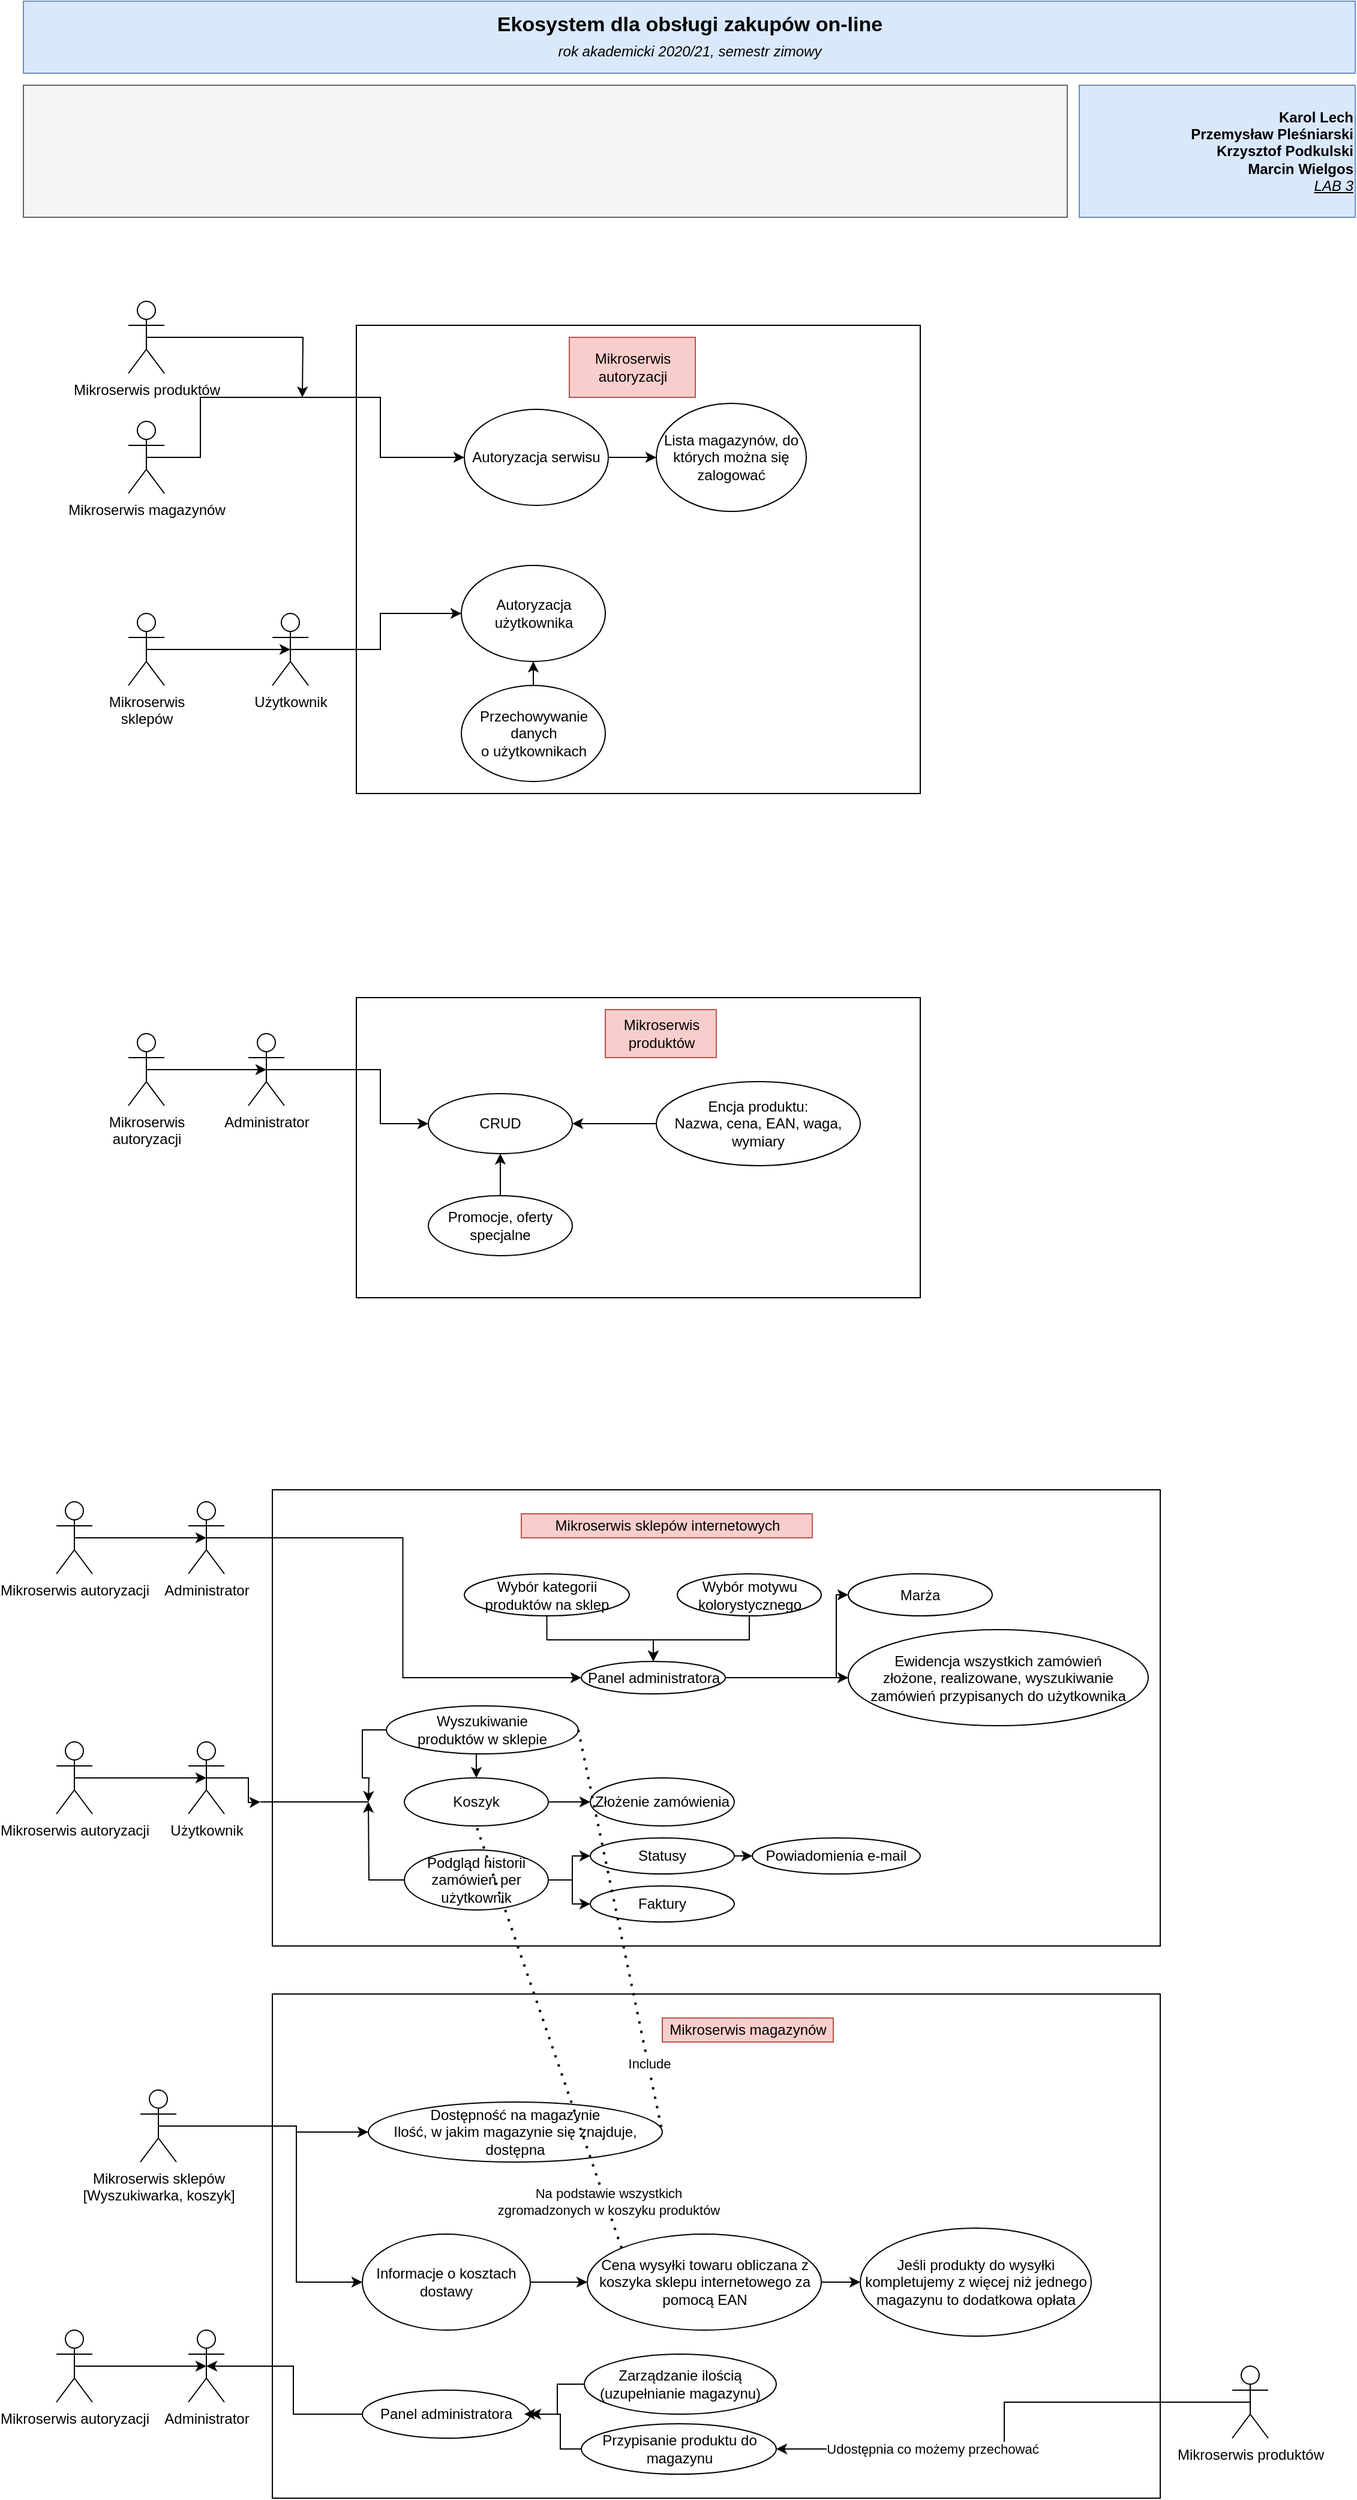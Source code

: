 <mxfile version="13.9.9" type="github">
  <diagram id="5WppHRCJ7_SfIzXFLDq0" name="Page-1">
    <mxGraphModel dx="1038" dy="523" grid="1" gridSize="10" guides="1" tooltips="1" connect="1" arrows="1" fold="1" page="1" pageScale="1" pageWidth="1169" pageHeight="827" math="0" shadow="0">
      <root>
        <mxCell id="0" />
        <mxCell id="1" parent="0" />
        <mxCell id="L20JCUs4-hli7f1_nL3h-62" value="" style="rounded=0;whiteSpace=wrap;html=1;" parent="1" vertex="1">
          <mxGeometry x="240" y="1250" width="740" height="380" as="geometry" />
        </mxCell>
        <mxCell id="L20JCUs4-hli7f1_nL3h-1" value="&lt;div style=&quot;font-size: 17px&quot;&gt;&lt;b&gt;&lt;span lang=&quot;pl&quot; style=&quot;line-height: 115%&quot;&gt;Ekosystem dla obsługi zakupów on-line&lt;/span&gt;&lt;/b&gt;&lt;/div&gt;&lt;div&gt;&lt;i&gt;&lt;font style=&quot;font-size: 12px&quot;&gt;rok akademicki 2020/21, semestr zimowy&lt;/font&gt;&lt;/i&gt;&lt;/div&gt;" style="rounded=0;whiteSpace=wrap;html=1;fillColor=#dae8fc;strokeColor=#6c8ebf;fontFamily=Helvetica;align=center;fontSize=17;" parent="1" vertex="1">
          <mxGeometry x="32.5" y="10" width="1110" height="60" as="geometry" />
        </mxCell>
        <mxCell id="L20JCUs4-hli7f1_nL3h-2" value="&lt;div&gt;&lt;font&gt;&lt;b&gt;Karol Lech&lt;/b&gt;&lt;/font&gt;&lt;/div&gt;&lt;div&gt;&lt;font&gt;&lt;b&gt;Przemysław Pleśniarski&lt;/b&gt;&lt;/font&gt;&lt;/div&gt;&lt;div&gt;&lt;font&gt;&lt;b&gt;Krzysztof Podkulski&lt;/b&gt;&lt;/font&gt;&lt;/div&gt;&lt;div&gt;&lt;b&gt;Marcin Wielgos&lt;/b&gt;&lt;/div&gt;&lt;div&gt;&lt;u&gt;&lt;i&gt;LAB 3&lt;/i&gt;&lt;/u&gt;&lt;/div&gt;" style="rounded=0;whiteSpace=wrap;html=1;fillColor=#dae8fc;strokeColor=#6c8ebf;align=right;fontFamily=Helvetica;labelBackgroundColor=none;labelBorderColor=none;strokeWidth=1;glass=0;shadow=0;sketch=0;" parent="1" vertex="1">
          <mxGeometry x="912.5" y="80" width="230" height="110" as="geometry" />
        </mxCell>
        <mxCell id="L20JCUs4-hli7f1_nL3h-3" value="" style="rounded=0;whiteSpace=wrap;html=1;align=left;fontFamily=Helvetica;labelBackgroundColor=none;labelBorderColor=none;strokeWidth=1;glass=0;shadow=0;sketch=0;fillColor=#f5f5f5;strokeColor=#666666;fontColor=#333333;" parent="1" vertex="1">
          <mxGeometry x="32.5" y="80" width="870" height="110" as="geometry" />
        </mxCell>
        <mxCell id="L20JCUs4-hli7f1_nL3h-4" value="" style="rounded=0;whiteSpace=wrap;html=1;" parent="1" vertex="1">
          <mxGeometry x="310" y="280" width="470" height="390" as="geometry" />
        </mxCell>
        <mxCell id="L20JCUs4-hli7f1_nL3h-28" style="edgeStyle=orthogonalEdgeStyle;rounded=0;orthogonalLoop=1;jettySize=auto;html=1;exitX=0.5;exitY=0.5;exitDx=0;exitDy=0;exitPerimeter=0;entryX=0;entryY=0.5;entryDx=0;entryDy=0;" parent="1" source="L20JCUs4-hli7f1_nL3h-10" target="dglWdo54yami3UqNpxAt-2" edge="1">
          <mxGeometry relative="1" as="geometry">
            <Array as="points">
              <mxPoint x="330" y="550" />
              <mxPoint x="330" y="520" />
            </Array>
          </mxGeometry>
        </mxCell>
        <mxCell id="L20JCUs4-hli7f1_nL3h-10" value="Użytkownik" style="shape=umlActor;verticalLabelPosition=bottom;verticalAlign=top;html=1;outlineConnect=0;" parent="1" vertex="1">
          <mxGeometry x="240" y="520" width="30" height="60" as="geometry" />
        </mxCell>
        <mxCell id="L20JCUs4-hli7f1_nL3h-29" style="edgeStyle=orthogonalEdgeStyle;rounded=0;orthogonalLoop=1;jettySize=auto;html=1;entryX=0;entryY=0.5;entryDx=0;entryDy=0;exitX=0.5;exitY=0.5;exitDx=0;exitDy=0;exitPerimeter=0;" parent="1" source="L20JCUs4-hli7f1_nL3h-21" edge="1" target="L20JCUs4-hli7f1_nL3h-17">
          <mxGeometry relative="1" as="geometry">
            <mxPoint x="390" y="460" as="targetPoint" />
            <Array as="points">
              <mxPoint x="180" y="390" />
              <mxPoint x="180" y="340" />
              <mxPoint x="330" y="340" />
              <mxPoint x="330" y="390" />
              <mxPoint x="400" y="390" />
            </Array>
            <mxPoint x="160" y="400" as="sourcePoint" />
          </mxGeometry>
        </mxCell>
        <mxCell id="L20JCUs4-hli7f1_nL3h-13" value="Mikroserwis autoryzacji" style="text;html=1;strokeColor=#b85450;fillColor=#f8cecc;align=center;verticalAlign=middle;whiteSpace=wrap;rounded=0;" parent="1" vertex="1">
          <mxGeometry x="487.5" y="290" width="105" height="50" as="geometry" />
        </mxCell>
        <mxCell id="L20JCUs4-hli7f1_nL3h-27" style="edgeStyle=orthogonalEdgeStyle;rounded=0;orthogonalLoop=1;jettySize=auto;html=1;exitX=0.5;exitY=0.5;exitDx=0;exitDy=0;exitPerimeter=0;entryX=0.5;entryY=0.5;entryDx=0;entryDy=0;entryPerimeter=0;" parent="1" source="L20JCUs4-hli7f1_nL3h-15" target="L20JCUs4-hli7f1_nL3h-10" edge="1">
          <mxGeometry relative="1" as="geometry" />
        </mxCell>
        <mxCell id="L20JCUs4-hli7f1_nL3h-15" value="Mikroserwis&lt;br&gt;sklepów" style="shape=umlActor;verticalLabelPosition=bottom;verticalAlign=top;html=1;outlineConnect=0;" parent="1" vertex="1">
          <mxGeometry x="120" y="520" width="30" height="60" as="geometry" />
        </mxCell>
        <mxCell id="L20JCUs4-hli7f1_nL3h-30" style="edgeStyle=orthogonalEdgeStyle;rounded=0;orthogonalLoop=1;jettySize=auto;html=1;exitX=1;exitY=0.5;exitDx=0;exitDy=0;entryX=0;entryY=0.5;entryDx=0;entryDy=0;" parent="1" source="L20JCUs4-hli7f1_nL3h-17" target="L20JCUs4-hli7f1_nL3h-18" edge="1">
          <mxGeometry relative="1" as="geometry" />
        </mxCell>
        <mxCell id="L20JCUs4-hli7f1_nL3h-17" value="Autoryzacja serwisu" style="ellipse;whiteSpace=wrap;html=1;" parent="1" vertex="1">
          <mxGeometry x="400" y="350" width="120" height="80" as="geometry" />
        </mxCell>
        <mxCell id="L20JCUs4-hli7f1_nL3h-18" value="Lista magazynów, do których można się zalogować" style="ellipse;whiteSpace=wrap;html=1;" parent="1" vertex="1">
          <mxGeometry x="560" y="345" width="125" height="90" as="geometry" />
        </mxCell>
        <mxCell id="L20JCUs4-hli7f1_nL3h-24" style="edgeStyle=orthogonalEdgeStyle;rounded=0;orthogonalLoop=1;jettySize=auto;html=1;exitX=0.5;exitY=0.5;exitDx=0;exitDy=0;exitPerimeter=0;entryX=0.5;entryY=0.5;entryDx=0;entryDy=0;entryPerimeter=0;" parent="1" source="L20JCUs4-hli7f1_nL3h-20" edge="1">
          <mxGeometry relative="1" as="geometry">
            <mxPoint x="265" y="340" as="targetPoint" />
          </mxGeometry>
        </mxCell>
        <mxCell id="L20JCUs4-hli7f1_nL3h-20" value="Mikroserwis produktów" style="shape=umlActor;verticalLabelPosition=bottom;verticalAlign=top;html=1;outlineConnect=0;" parent="1" vertex="1">
          <mxGeometry x="120" y="260" width="30" height="60" as="geometry" />
        </mxCell>
        <mxCell id="L20JCUs4-hli7f1_nL3h-21" value="Mikroserwis magazynów" style="shape=umlActor;verticalLabelPosition=bottom;verticalAlign=top;html=1;outlineConnect=0;" parent="1" vertex="1">
          <mxGeometry x="120" y="360" width="30" height="60" as="geometry" />
        </mxCell>
        <mxCell id="L20JCUs4-hli7f1_nL3h-32" value="Przechowywanie&lt;br&gt;danych&lt;br&gt;o użytkownikach" style="ellipse;whiteSpace=wrap;html=1;" parent="1" vertex="1">
          <mxGeometry x="397.5" y="580" width="120" height="80" as="geometry" />
        </mxCell>
        <mxCell id="L20JCUs4-hli7f1_nL3h-34" value="" style="rounded=0;whiteSpace=wrap;html=1;" parent="1" vertex="1">
          <mxGeometry x="310" y="840" width="470" height="250" as="geometry" />
        </mxCell>
        <mxCell id="L20JCUs4-hli7f1_nL3h-35" value="Mikroserwis produktów" style="text;html=1;strokeColor=#b85450;fillColor=#f8cecc;align=center;verticalAlign=middle;whiteSpace=wrap;rounded=0;" parent="1" vertex="1">
          <mxGeometry x="517.5" y="850" width="92.5" height="40" as="geometry" />
        </mxCell>
        <mxCell id="L20JCUs4-hli7f1_nL3h-46" style="edgeStyle=orthogonalEdgeStyle;rounded=0;orthogonalLoop=1;jettySize=auto;html=1;exitX=0.5;exitY=0.5;exitDx=0;exitDy=0;exitPerimeter=0;entryX=0;entryY=0.5;entryDx=0;entryDy=0;" parent="1" source="L20JCUs4-hli7f1_nL3h-36" target="L20JCUs4-hli7f1_nL3h-40" edge="1">
          <mxGeometry relative="1" as="geometry">
            <Array as="points">
              <mxPoint x="330" y="900" />
              <mxPoint x="330" y="945" />
            </Array>
          </mxGeometry>
        </mxCell>
        <mxCell id="L20JCUs4-hli7f1_nL3h-36" value="Administrator" style="shape=umlActor;verticalLabelPosition=bottom;verticalAlign=top;html=1;outlineConnect=0;" parent="1" vertex="1">
          <mxGeometry x="220" y="870" width="30" height="60" as="geometry" />
        </mxCell>
        <mxCell id="L20JCUs4-hli7f1_nL3h-39" style="edgeStyle=orthogonalEdgeStyle;rounded=0;orthogonalLoop=1;jettySize=auto;html=1;exitX=0.5;exitY=0.5;exitDx=0;exitDy=0;exitPerimeter=0;entryX=0.5;entryY=0.5;entryDx=0;entryDy=0;entryPerimeter=0;" parent="1" source="L20JCUs4-hli7f1_nL3h-37" target="L20JCUs4-hli7f1_nL3h-36" edge="1">
          <mxGeometry relative="1" as="geometry" />
        </mxCell>
        <mxCell id="L20JCUs4-hli7f1_nL3h-37" value="Mikroserwis&lt;br&gt;autoryzacji" style="shape=umlActor;verticalLabelPosition=bottom;verticalAlign=top;html=1;outlineConnect=0;" parent="1" vertex="1">
          <mxGeometry x="120" y="870" width="30" height="60" as="geometry" />
        </mxCell>
        <mxCell id="L20JCUs4-hli7f1_nL3h-40" value="CRUD" style="ellipse;whiteSpace=wrap;html=1;" parent="1" vertex="1">
          <mxGeometry x="370" y="920" width="120" height="50" as="geometry" />
        </mxCell>
        <mxCell id="L20JCUs4-hli7f1_nL3h-43" style="edgeStyle=orthogonalEdgeStyle;rounded=0;orthogonalLoop=1;jettySize=auto;html=1;exitX=0;exitY=0.5;exitDx=0;exitDy=0;entryX=1;entryY=0.5;entryDx=0;entryDy=0;" parent="1" source="L20JCUs4-hli7f1_nL3h-41" target="L20JCUs4-hli7f1_nL3h-40" edge="1">
          <mxGeometry relative="1" as="geometry" />
        </mxCell>
        <mxCell id="L20JCUs4-hli7f1_nL3h-41" value="Encja produktu:&lt;br&gt;Nazwa, cena, EAN, waga, wymiary" style="ellipse;whiteSpace=wrap;html=1;" parent="1" vertex="1">
          <mxGeometry x="560" y="910" width="170" height="70" as="geometry" />
        </mxCell>
        <mxCell id="L20JCUs4-hli7f1_nL3h-45" style="edgeStyle=orthogonalEdgeStyle;rounded=0;orthogonalLoop=1;jettySize=auto;html=1;exitX=0.5;exitY=0;exitDx=0;exitDy=0;entryX=0.5;entryY=1;entryDx=0;entryDy=0;" parent="1" source="L20JCUs4-hli7f1_nL3h-44" target="L20JCUs4-hli7f1_nL3h-40" edge="1">
          <mxGeometry relative="1" as="geometry" />
        </mxCell>
        <mxCell id="L20JCUs4-hli7f1_nL3h-44" value="Promocje, oferty specjalne" style="ellipse;whiteSpace=wrap;html=1;" parent="1" vertex="1">
          <mxGeometry x="370" y="1005" width="120" height="50" as="geometry" />
        </mxCell>
        <mxCell id="L20JCUs4-hli7f1_nL3h-49" value="" style="rounded=0;whiteSpace=wrap;html=1;" parent="1" vertex="1">
          <mxGeometry x="240" y="1670" width="740" height="420" as="geometry" />
        </mxCell>
        <mxCell id="L20JCUs4-hli7f1_nL3h-50" value="Mikroserwis magazynów" style="text;html=1;strokeColor=#b85450;fillColor=#f8cecc;align=center;verticalAlign=middle;whiteSpace=wrap;rounded=0;" parent="1" vertex="1">
          <mxGeometry x="565" y="1690" width="142.5" height="20" as="geometry" />
        </mxCell>
        <mxCell id="L20JCUs4-hli7f1_nL3h-51" value="Administrator" style="shape=umlActor;verticalLabelPosition=bottom;verticalAlign=top;html=1;outlineConnect=0;" parent="1" vertex="1">
          <mxGeometry x="170" y="1950" width="30" height="60" as="geometry" />
        </mxCell>
        <mxCell id="L20JCUs4-hli7f1_nL3h-60" style="edgeStyle=orthogonalEdgeStyle;rounded=0;orthogonalLoop=1;jettySize=auto;html=1;exitX=0.5;exitY=0.5;exitDx=0;exitDy=0;exitPerimeter=0;entryX=0.5;entryY=0.5;entryDx=0;entryDy=0;entryPerimeter=0;" parent="1" source="L20JCUs4-hli7f1_nL3h-54" target="L20JCUs4-hli7f1_nL3h-51" edge="1">
          <mxGeometry relative="1" as="geometry" />
        </mxCell>
        <mxCell id="L20JCUs4-hli7f1_nL3h-54" value="Mikroserwis autoryzacji" style="shape=umlActor;verticalLabelPosition=bottom;verticalAlign=top;html=1;outlineConnect=0;" parent="1" vertex="1">
          <mxGeometry x="60" y="1950" width="30" height="60" as="geometry" />
        </mxCell>
        <mxCell id="L20JCUs4-hli7f1_nL3h-93" style="edgeStyle=orthogonalEdgeStyle;rounded=0;orthogonalLoop=1;jettySize=auto;html=1;exitX=1;exitY=0.5;exitDx=0;exitDy=0;entryX=0;entryY=0.5;entryDx=0;entryDy=0;" parent="1" source="L20JCUs4-hli7f1_nL3h-55" target="L20JCUs4-hli7f1_nL3h-92" edge="1">
          <mxGeometry relative="1" as="geometry" />
        </mxCell>
        <mxCell id="L20JCUs4-hli7f1_nL3h-100" style="edgeStyle=orthogonalEdgeStyle;rounded=0;orthogonalLoop=1;jettySize=auto;html=1;exitX=1;exitY=0.5;exitDx=0;exitDy=0;entryX=0;entryY=0.5;entryDx=0;entryDy=0;" parent="1" source="L20JCUs4-hli7f1_nL3h-55" target="L20JCUs4-hli7f1_nL3h-98" edge="1">
          <mxGeometry relative="1" as="geometry">
            <Array as="points">
              <mxPoint x="710" y="1407" />
              <mxPoint x="710" y="1338" />
            </Array>
          </mxGeometry>
        </mxCell>
        <mxCell id="L20JCUs4-hli7f1_nL3h-55" value="Panel administratora" style="ellipse;whiteSpace=wrap;html=1;" parent="1" vertex="1">
          <mxGeometry x="497.5" y="1393" width="120" height="27" as="geometry" />
        </mxCell>
        <mxCell id="L20JCUs4-hli7f1_nL3h-59" style="edgeStyle=orthogonalEdgeStyle;rounded=0;orthogonalLoop=1;jettySize=auto;html=1;exitX=0.5;exitY=1;exitDx=0;exitDy=0;entryX=0.5;entryY=0;entryDx=0;entryDy=0;" parent="1" source="L20JCUs4-hli7f1_nL3h-56" target="L20JCUs4-hli7f1_nL3h-55" edge="1">
          <mxGeometry relative="1" as="geometry" />
        </mxCell>
        <mxCell id="L20JCUs4-hli7f1_nL3h-56" value="Wybór kategorii produktów na sklep" style="ellipse;whiteSpace=wrap;html=1;" parent="1" vertex="1">
          <mxGeometry x="400" y="1320" width="137.5" height="35" as="geometry" />
        </mxCell>
        <mxCell id="L20JCUs4-hli7f1_nL3h-58" style="edgeStyle=orthogonalEdgeStyle;rounded=0;orthogonalLoop=1;jettySize=auto;html=1;exitX=0.5;exitY=1;exitDx=0;exitDy=0;entryX=0.5;entryY=0;entryDx=0;entryDy=0;" parent="1" source="L20JCUs4-hli7f1_nL3h-57" target="L20JCUs4-hli7f1_nL3h-55" edge="1">
          <mxGeometry relative="1" as="geometry" />
        </mxCell>
        <mxCell id="L20JCUs4-hli7f1_nL3h-57" value="Wybór motywu&lt;br&gt;kolorystycznego" style="ellipse;whiteSpace=wrap;html=1;" parent="1" vertex="1">
          <mxGeometry x="577.5" y="1320" width="120" height="35" as="geometry" />
        </mxCell>
        <mxCell id="L20JCUs4-hli7f1_nL3h-63" value="Mikroserwis sklepów internetowych" style="text;html=1;strokeColor=#b85450;fillColor=#f8cecc;align=center;verticalAlign=middle;whiteSpace=wrap;rounded=0;" parent="1" vertex="1">
          <mxGeometry x="447.5" y="1270" width="242.5" height="20" as="geometry" />
        </mxCell>
        <mxCell id="L20JCUs4-hli7f1_nL3h-84" style="edgeStyle=orthogonalEdgeStyle;rounded=0;orthogonalLoop=1;jettySize=auto;html=1;exitX=0.5;exitY=0.5;exitDx=0;exitDy=0;exitPerimeter=0;entryX=0;entryY=0.5;entryDx=0;entryDy=0;" parent="1" source="L20JCUs4-hli7f1_nL3h-64" target="L20JCUs4-hli7f1_nL3h-55" edge="1">
          <mxGeometry relative="1" as="geometry" />
        </mxCell>
        <mxCell id="L20JCUs4-hli7f1_nL3h-64" value="Administrator" style="shape=umlActor;verticalLabelPosition=bottom;verticalAlign=top;html=1;outlineConnect=0;" parent="1" vertex="1">
          <mxGeometry x="170" y="1260" width="30" height="60" as="geometry" />
        </mxCell>
        <mxCell id="L20JCUs4-hli7f1_nL3h-69" style="edgeStyle=orthogonalEdgeStyle;rounded=0;orthogonalLoop=1;jettySize=auto;html=1;exitX=0.5;exitY=0.5;exitDx=0;exitDy=0;exitPerimeter=0;entryX=0.5;entryY=0.5;entryDx=0;entryDy=0;entryPerimeter=0;" parent="1" source="L20JCUs4-hli7f1_nL3h-65" target="L20JCUs4-hli7f1_nL3h-64" edge="1">
          <mxGeometry relative="1" as="geometry" />
        </mxCell>
        <mxCell id="L20JCUs4-hli7f1_nL3h-65" value="Mikroserwis autoryzacji" style="shape=umlActor;verticalLabelPosition=bottom;verticalAlign=top;html=1;outlineConnect=0;" parent="1" vertex="1">
          <mxGeometry x="60" y="1260" width="30" height="60" as="geometry" />
        </mxCell>
        <mxCell id="L20JCUs4-hli7f1_nL3h-87" style="edgeStyle=orthogonalEdgeStyle;rounded=0;orthogonalLoop=1;jettySize=auto;html=1;exitX=0.5;exitY=0.5;exitDx=0;exitDy=0;exitPerimeter=0;" parent="1" source="L20JCUs4-hli7f1_nL3h-66" edge="1">
          <mxGeometry relative="1" as="geometry">
            <mxPoint x="230" y="1510" as="targetPoint" />
          </mxGeometry>
        </mxCell>
        <mxCell id="L20JCUs4-hli7f1_nL3h-66" value="Użytkownik" style="shape=umlActor;verticalLabelPosition=bottom;verticalAlign=top;html=1;outlineConnect=0;" parent="1" vertex="1">
          <mxGeometry x="170" y="1460" width="30" height="60" as="geometry" />
        </mxCell>
        <mxCell id="L20JCUs4-hli7f1_nL3h-68" style="edgeStyle=orthogonalEdgeStyle;rounded=0;orthogonalLoop=1;jettySize=auto;html=1;exitX=0.5;exitY=0.5;exitDx=0;exitDy=0;exitPerimeter=0;entryX=0.5;entryY=0.5;entryDx=0;entryDy=0;entryPerimeter=0;" parent="1" source="L20JCUs4-hli7f1_nL3h-67" target="L20JCUs4-hli7f1_nL3h-66" edge="1">
          <mxGeometry relative="1" as="geometry" />
        </mxCell>
        <mxCell id="L20JCUs4-hli7f1_nL3h-67" value="Mikroserwis autoryzacji" style="shape=umlActor;verticalLabelPosition=bottom;verticalAlign=top;html=1;outlineConnect=0;" parent="1" vertex="1">
          <mxGeometry x="60" y="1460" width="30" height="60" as="geometry" />
        </mxCell>
        <mxCell id="L20JCUs4-hli7f1_nL3h-71" value="Złożenie zamówienia" style="ellipse;whiteSpace=wrap;html=1;" parent="1" vertex="1">
          <mxGeometry x="505" y="1490" width="120" height="40" as="geometry" />
        </mxCell>
        <mxCell id="L20JCUs4-hli7f1_nL3h-80" style="edgeStyle=orthogonalEdgeStyle;rounded=0;orthogonalLoop=1;jettySize=auto;html=1;exitX=1;exitY=0.5;exitDx=0;exitDy=0;entryX=0;entryY=0.5;entryDx=0;entryDy=0;" parent="1" source="L20JCUs4-hli7f1_nL3h-73" target="L20JCUs4-hli7f1_nL3h-78" edge="1">
          <mxGeometry relative="1" as="geometry" />
        </mxCell>
        <mxCell id="L20JCUs4-hli7f1_nL3h-81" style="edgeStyle=orthogonalEdgeStyle;rounded=0;orthogonalLoop=1;jettySize=auto;html=1;exitX=1;exitY=0.5;exitDx=0;exitDy=0;entryX=0;entryY=0.5;entryDx=0;entryDy=0;" parent="1" source="L20JCUs4-hli7f1_nL3h-73" target="L20JCUs4-hli7f1_nL3h-79" edge="1">
          <mxGeometry relative="1" as="geometry" />
        </mxCell>
        <mxCell id="L20JCUs4-hli7f1_nL3h-90" style="edgeStyle=orthogonalEdgeStyle;rounded=0;orthogonalLoop=1;jettySize=auto;html=1;exitX=0;exitY=0.5;exitDx=0;exitDy=0;" parent="1" source="L20JCUs4-hli7f1_nL3h-73" edge="1">
          <mxGeometry relative="1" as="geometry">
            <mxPoint x="320" y="1510" as="targetPoint" />
          </mxGeometry>
        </mxCell>
        <mxCell id="L20JCUs4-hli7f1_nL3h-73" value="Podgląd historii zamówień per użytkownik" style="ellipse;whiteSpace=wrap;html=1;" parent="1" vertex="1">
          <mxGeometry x="350" y="1550" width="120" height="50" as="geometry" />
        </mxCell>
        <mxCell id="L20JCUs4-hli7f1_nL3h-88" style="edgeStyle=orthogonalEdgeStyle;rounded=0;orthogonalLoop=1;jettySize=auto;html=1;exitX=0;exitY=0.5;exitDx=0;exitDy=0;" parent="1" source="L20JCUs4-hli7f1_nL3h-75" edge="1">
          <mxGeometry relative="1" as="geometry">
            <mxPoint x="320" y="1510" as="targetPoint" />
          </mxGeometry>
        </mxCell>
        <mxCell id="L20JCUs4-hli7f1_nL3h-111" style="edgeStyle=orthogonalEdgeStyle;rounded=0;orthogonalLoop=1;jettySize=auto;html=1;exitX=0.5;exitY=1;exitDx=0;exitDy=0;entryX=0.5;entryY=0;entryDx=0;entryDy=0;" parent="1" source="L20JCUs4-hli7f1_nL3h-75" target="L20JCUs4-hli7f1_nL3h-76" edge="1">
          <mxGeometry relative="1" as="geometry" />
        </mxCell>
        <mxCell id="L20JCUs4-hli7f1_nL3h-75" value="Wyszukiwanie&lt;br&gt;produktów w sklepie" style="ellipse;whiteSpace=wrap;html=1;" parent="1" vertex="1">
          <mxGeometry x="335" y="1430" width="160" height="40" as="geometry" />
        </mxCell>
        <mxCell id="L20JCUs4-hli7f1_nL3h-77" style="edgeStyle=orthogonalEdgeStyle;rounded=0;orthogonalLoop=1;jettySize=auto;html=1;exitX=1;exitY=0.5;exitDx=0;exitDy=0;entryX=0;entryY=0.5;entryDx=0;entryDy=0;" parent="1" source="L20JCUs4-hli7f1_nL3h-76" target="L20JCUs4-hli7f1_nL3h-71" edge="1">
          <mxGeometry relative="1" as="geometry" />
        </mxCell>
        <mxCell id="L20JCUs4-hli7f1_nL3h-76" value="Koszyk" style="ellipse;whiteSpace=wrap;html=1;" parent="1" vertex="1">
          <mxGeometry x="350" y="1490" width="120" height="40" as="geometry" />
        </mxCell>
        <mxCell id="L20JCUs4-hli7f1_nL3h-83" style="edgeStyle=orthogonalEdgeStyle;rounded=0;orthogonalLoop=1;jettySize=auto;html=1;exitX=1;exitY=0.5;exitDx=0;exitDy=0;entryX=0;entryY=0.5;entryDx=0;entryDy=0;" parent="1" source="L20JCUs4-hli7f1_nL3h-78" target="L20JCUs4-hli7f1_nL3h-82" edge="1">
          <mxGeometry relative="1" as="geometry" />
        </mxCell>
        <mxCell id="L20JCUs4-hli7f1_nL3h-78" value="Statusy" style="ellipse;whiteSpace=wrap;html=1;" parent="1" vertex="1">
          <mxGeometry x="505" y="1540" width="120" height="30" as="geometry" />
        </mxCell>
        <mxCell id="L20JCUs4-hli7f1_nL3h-79" value="Faktury" style="ellipse;whiteSpace=wrap;html=1;" parent="1" vertex="1">
          <mxGeometry x="505" y="1580" width="120" height="30" as="geometry" />
        </mxCell>
        <mxCell id="L20JCUs4-hli7f1_nL3h-82" value="Powiadomienia e-mail" style="ellipse;whiteSpace=wrap;html=1;" parent="1" vertex="1">
          <mxGeometry x="640" y="1540" width="140" height="30" as="geometry" />
        </mxCell>
        <mxCell id="L20JCUs4-hli7f1_nL3h-86" value="" style="endArrow=none;html=1;" parent="1" edge="1">
          <mxGeometry width="50" height="50" relative="1" as="geometry">
            <mxPoint x="230" y="1510" as="sourcePoint" />
            <mxPoint x="320" y="1510" as="targetPoint" />
          </mxGeometry>
        </mxCell>
        <mxCell id="L20JCUs4-hli7f1_nL3h-92" value="Ewidencja wszystkich zamówień&lt;br&gt;złożone, realizowane, wyszukiwanie zamówień przypisanych do użytkownika" style="ellipse;whiteSpace=wrap;html=1;" parent="1" vertex="1">
          <mxGeometry x="720" y="1366.5" width="250" height="80" as="geometry" />
        </mxCell>
        <mxCell id="L20JCUs4-hli7f1_nL3h-94" value="Dostępność na magazynie&lt;br&gt;Ilość, w jakim magazynie się znajduje, dostępna" style="ellipse;whiteSpace=wrap;html=1;" parent="1" vertex="1">
          <mxGeometry x="320" y="1760" width="245" height="50" as="geometry" />
        </mxCell>
        <mxCell id="L20JCUs4-hli7f1_nL3h-96" value="" style="endArrow=none;dashed=1;html=1;dashPattern=1 3;strokeWidth=2;entryX=1;entryY=0.5;entryDx=0;entryDy=0;exitX=1;exitY=0.5;exitDx=0;exitDy=0;" parent="1" source="L20JCUs4-hli7f1_nL3h-75" target="L20JCUs4-hli7f1_nL3h-94" edge="1">
          <mxGeometry width="50" height="50" relative="1" as="geometry">
            <mxPoint x="550" y="1480" as="sourcePoint" />
            <mxPoint x="600" y="1430" as="targetPoint" />
          </mxGeometry>
        </mxCell>
        <mxCell id="L20JCUs4-hli7f1_nL3h-97" value="Include" style="edgeLabel;html=1;align=center;verticalAlign=middle;resizable=0;points=[];" parent="L20JCUs4-hli7f1_nL3h-96" vertex="1" connectable="0">
          <mxGeometry x="0.533" y="1" relative="1" as="geometry">
            <mxPoint x="4.38" y="21.21" as="offset" />
          </mxGeometry>
        </mxCell>
        <mxCell id="L20JCUs4-hli7f1_nL3h-98" value="Marża" style="ellipse;whiteSpace=wrap;html=1;" parent="1" vertex="1">
          <mxGeometry x="720" y="1320" width="120" height="35" as="geometry" />
        </mxCell>
        <mxCell id="L20JCUs4-hli7f1_nL3h-109" style="edgeStyle=orthogonalEdgeStyle;rounded=0;orthogonalLoop=1;jettySize=auto;html=1;exitX=1;exitY=0.5;exitDx=0;exitDy=0;entryX=0;entryY=0.5;entryDx=0;entryDy=0;" parent="1" source="L20JCUs4-hli7f1_nL3h-103" target="L20JCUs4-hli7f1_nL3h-105" edge="1">
          <mxGeometry relative="1" as="geometry" />
        </mxCell>
        <mxCell id="L20JCUs4-hli7f1_nL3h-103" value="Cena wysyłki towaru obliczana z koszyka sklepu internetowego za pomocą EAN" style="ellipse;whiteSpace=wrap;html=1;" parent="1" vertex="1">
          <mxGeometry x="502.5" y="1870" width="195" height="80" as="geometry" />
        </mxCell>
        <mxCell id="L20JCUs4-hli7f1_nL3h-108" style="edgeStyle=orthogonalEdgeStyle;rounded=0;orthogonalLoop=1;jettySize=auto;html=1;exitX=1;exitY=0.5;exitDx=0;exitDy=0;entryX=0;entryY=0.5;entryDx=0;entryDy=0;" parent="1" source="L20JCUs4-hli7f1_nL3h-104" target="L20JCUs4-hli7f1_nL3h-103" edge="1">
          <mxGeometry relative="1" as="geometry" />
        </mxCell>
        <mxCell id="L20JCUs4-hli7f1_nL3h-104" value="Informacje o kosztach dostawy" style="ellipse;whiteSpace=wrap;html=1;" parent="1" vertex="1">
          <mxGeometry x="315" y="1870" width="140" height="80" as="geometry" />
        </mxCell>
        <mxCell id="L20JCUs4-hli7f1_nL3h-105" value="Jeśli produkty do wysyłki kompletujemy z więcej niż jednego magazynu to dodatkowa opłata" style="ellipse;whiteSpace=wrap;html=1;" parent="1" vertex="1">
          <mxGeometry x="730" y="1865" width="192.5" height="90" as="geometry" />
        </mxCell>
        <mxCell id="L20JCUs4-hli7f1_nL3h-106" value="" style="endArrow=none;dashed=1;html=1;dashPattern=1 3;strokeWidth=2;exitX=0;exitY=0;exitDx=0;exitDy=0;entryX=0.5;entryY=1;entryDx=0;entryDy=0;" parent="1" source="L20JCUs4-hli7f1_nL3h-103" target="L20JCUs4-hli7f1_nL3h-76" edge="1">
          <mxGeometry width="50" height="50" relative="1" as="geometry">
            <mxPoint x="460" y="1865" as="sourcePoint" />
            <mxPoint x="510" y="1815" as="targetPoint" />
          </mxGeometry>
        </mxCell>
        <mxCell id="L20JCUs4-hli7f1_nL3h-110" value="Na podstawie wszystkich &lt;br&gt;zgromadzonych w koszyku produktów" style="edgeLabel;html=1;align=center;verticalAlign=middle;resizable=0;points=[];" parent="L20JCUs4-hli7f1_nL3h-106" vertex="1" connectable="0">
          <mxGeometry x="-0.78" y="-2" relative="1" as="geometry">
            <mxPoint as="offset" />
          </mxGeometry>
        </mxCell>
        <mxCell id="L20JCUs4-hli7f1_nL3h-117" style="edgeStyle=orthogonalEdgeStyle;rounded=0;orthogonalLoop=1;jettySize=auto;html=1;exitX=0;exitY=0.5;exitDx=0;exitDy=0;entryX=0.5;entryY=0.5;entryDx=0;entryDy=0;entryPerimeter=0;" parent="1" source="L20JCUs4-hli7f1_nL3h-112" target="L20JCUs4-hli7f1_nL3h-51" edge="1">
          <mxGeometry relative="1" as="geometry" />
        </mxCell>
        <mxCell id="L20JCUs4-hli7f1_nL3h-112" value="Panel administratora" style="ellipse;whiteSpace=wrap;html=1;" parent="1" vertex="1">
          <mxGeometry x="315" y="2000" width="140" height="40" as="geometry" />
        </mxCell>
        <mxCell id="L20JCUs4-hli7f1_nL3h-116" style="edgeStyle=orthogonalEdgeStyle;rounded=0;orthogonalLoop=1;jettySize=auto;html=1;exitX=0;exitY=0.5;exitDx=0;exitDy=0;" parent="1" source="L20JCUs4-hli7f1_nL3h-113" edge="1">
          <mxGeometry relative="1" as="geometry">
            <mxPoint x="450" y="2020" as="targetPoint" />
            <Array as="points">
              <mxPoint x="480" y="2049" />
              <mxPoint x="480" y="2020" />
            </Array>
          </mxGeometry>
        </mxCell>
        <mxCell id="L20JCUs4-hli7f1_nL3h-113" value="Przypisanie produktu do magazynu" style="ellipse;whiteSpace=wrap;html=1;" parent="1" vertex="1">
          <mxGeometry x="497.5" y="2028" width="162.5" height="42" as="geometry" />
        </mxCell>
        <mxCell id="L20JCUs4-hli7f1_nL3h-115" style="edgeStyle=orthogonalEdgeStyle;rounded=0;orthogonalLoop=1;jettySize=auto;html=1;exitX=0;exitY=0.5;exitDx=0;exitDy=0;entryX=1;entryY=0.5;entryDx=0;entryDy=0;" parent="1" source="L20JCUs4-hli7f1_nL3h-114" target="L20JCUs4-hli7f1_nL3h-112" edge="1">
          <mxGeometry relative="1" as="geometry" />
        </mxCell>
        <mxCell id="L20JCUs4-hli7f1_nL3h-114" value="Zarządzanie ilością (uzupełnianie magazynu)" style="ellipse;whiteSpace=wrap;html=1;" parent="1" vertex="1">
          <mxGeometry x="500" y="1970" width="160" height="50" as="geometry" />
        </mxCell>
        <mxCell id="L20JCUs4-hli7f1_nL3h-119" style="edgeStyle=orthogonalEdgeStyle;rounded=0;orthogonalLoop=1;jettySize=auto;html=1;exitX=0.5;exitY=0.5;exitDx=0;exitDy=0;exitPerimeter=0;entryX=0;entryY=0.5;entryDx=0;entryDy=0;" parent="1" source="L20JCUs4-hli7f1_nL3h-118" target="L20JCUs4-hli7f1_nL3h-94" edge="1">
          <mxGeometry relative="1" as="geometry">
            <Array as="points">
              <mxPoint x="260" y="1780" />
              <mxPoint x="260" y="1785" />
            </Array>
          </mxGeometry>
        </mxCell>
        <mxCell id="L20JCUs4-hli7f1_nL3h-120" style="edgeStyle=orthogonalEdgeStyle;rounded=0;orthogonalLoop=1;jettySize=auto;html=1;exitX=0.5;exitY=0.5;exitDx=0;exitDy=0;exitPerimeter=0;entryX=0;entryY=0.5;entryDx=0;entryDy=0;" parent="1" source="L20JCUs4-hli7f1_nL3h-118" target="L20JCUs4-hli7f1_nL3h-104" edge="1">
          <mxGeometry relative="1" as="geometry">
            <Array as="points">
              <mxPoint x="260" y="1780" />
              <mxPoint x="260" y="1910" />
            </Array>
          </mxGeometry>
        </mxCell>
        <mxCell id="L20JCUs4-hli7f1_nL3h-118" value="Mikroserwis sklepów&lt;br&gt;[Wyszukiwarka, koszyk]" style="shape=umlActor;verticalLabelPosition=bottom;verticalAlign=top;html=1;outlineConnect=0;" parent="1" vertex="1">
          <mxGeometry x="130" y="1750" width="30" height="60" as="geometry" />
        </mxCell>
        <mxCell id="L20JCUs4-hli7f1_nL3h-122" style="edgeStyle=orthogonalEdgeStyle;rounded=0;orthogonalLoop=1;jettySize=auto;html=1;exitX=0.5;exitY=0.5;exitDx=0;exitDy=0;exitPerimeter=0;entryX=1;entryY=0.5;entryDx=0;entryDy=0;" parent="1" source="L20JCUs4-hli7f1_nL3h-121" target="L20JCUs4-hli7f1_nL3h-113" edge="1">
          <mxGeometry relative="1" as="geometry" />
        </mxCell>
        <mxCell id="L20JCUs4-hli7f1_nL3h-123" value="Udostępnia co możemy przechować" style="edgeLabel;html=1;align=center;verticalAlign=middle;resizable=0;points=[];" parent="L20JCUs4-hli7f1_nL3h-122" vertex="1" connectable="0">
          <mxGeometry x="0.785" y="4" relative="1" as="geometry">
            <mxPoint x="83.5" y="-4" as="offset" />
          </mxGeometry>
        </mxCell>
        <mxCell id="L20JCUs4-hli7f1_nL3h-121" value="Mikroserwis produktów" style="shape=umlActor;verticalLabelPosition=bottom;verticalAlign=top;html=1;outlineConnect=0;" parent="1" vertex="1">
          <mxGeometry x="1040" y="1980" width="30" height="60" as="geometry" />
        </mxCell>
        <mxCell id="dglWdo54yami3UqNpxAt-2" value="Autoryzacja użytkownika" style="ellipse;whiteSpace=wrap;html=1;" vertex="1" parent="1">
          <mxGeometry x="397.5" y="480" width="120" height="80" as="geometry" />
        </mxCell>
        <mxCell id="dglWdo54yami3UqNpxAt-3" style="edgeStyle=orthogonalEdgeStyle;rounded=0;orthogonalLoop=1;jettySize=auto;html=1;exitX=0.5;exitY=0;exitDx=0;exitDy=0;entryX=0.5;entryY=1;entryDx=0;entryDy=0;" edge="1" parent="1" source="L20JCUs4-hli7f1_nL3h-32" target="dglWdo54yami3UqNpxAt-2">
          <mxGeometry relative="1" as="geometry">
            <mxPoint x="460" y="530" as="sourcePoint" />
            <mxPoint x="460" y="420" as="targetPoint" />
          </mxGeometry>
        </mxCell>
      </root>
    </mxGraphModel>
  </diagram>
</mxfile>
